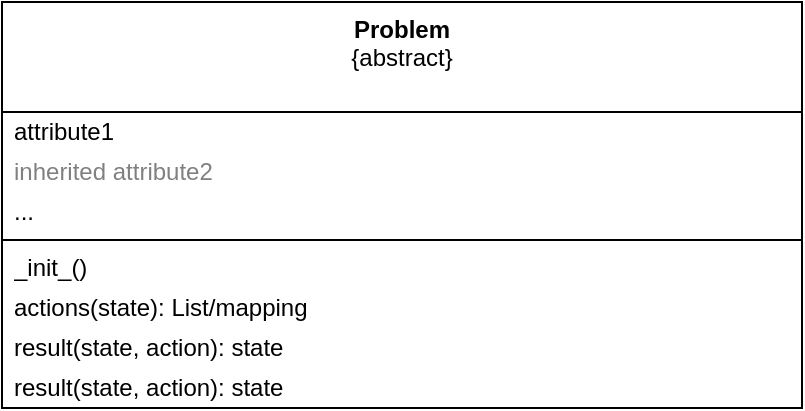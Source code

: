 <mxfile version="24.0.7" type="onedrive">
  <diagram name="Page-1" id="0dH9MBnlwDVZBH3vMBDf">
    <mxGraphModel grid="1" page="1" gridSize="10" guides="1" tooltips="1" connect="1" arrows="1" fold="1" pageScale="1" pageWidth="1654" pageHeight="1169" math="0" shadow="0">
      <root>
        <mxCell id="0" />
        <mxCell id="1" parent="0" />
        <mxCell id="KhKjOpdLINkK2g_ZgNnr-5" value="&lt;b&gt;Problem&lt;/b&gt;&lt;div&gt;{abstract}&lt;/div&gt;" style="swimlane;fontStyle=0;align=center;verticalAlign=top;childLayout=stackLayout;horizontal=1;startSize=55;horizontalStack=0;resizeParent=1;resizeParentMax=0;resizeLast=0;collapsible=0;marginBottom=0;html=1;whiteSpace=wrap;" vertex="1" parent="1">
          <mxGeometry x="280" y="210" width="400" height="203" as="geometry" />
        </mxCell>
        <mxCell id="KhKjOpdLINkK2g_ZgNnr-7" value="attribute1" style="text;html=1;strokeColor=none;fillColor=none;align=left;verticalAlign=middle;spacingLeft=4;spacingRight=4;overflow=hidden;rotatable=0;points=[[0,0.5],[1,0.5]];portConstraint=eastwest;whiteSpace=wrap;" vertex="1" parent="KhKjOpdLINkK2g_ZgNnr-5">
          <mxGeometry y="55" width="400" height="20" as="geometry" />
        </mxCell>
        <mxCell id="KhKjOpdLINkK2g_ZgNnr-8" value="inherited attribute2" style="text;html=1;strokeColor=none;fillColor=none;align=left;verticalAlign=middle;spacingLeft=4;spacingRight=4;overflow=hidden;rotatable=0;points=[[0,0.5],[1,0.5]];portConstraint=eastwest;fontColor=#808080;whiteSpace=wrap;" vertex="1" parent="KhKjOpdLINkK2g_ZgNnr-5">
          <mxGeometry y="75" width="400" height="20" as="geometry" />
        </mxCell>
        <mxCell id="KhKjOpdLINkK2g_ZgNnr-9" value="..." style="text;html=1;strokeColor=none;fillColor=none;align=left;verticalAlign=middle;spacingLeft=4;spacingRight=4;overflow=hidden;rotatable=0;points=[[0,0.5],[1,0.5]];portConstraint=eastwest;whiteSpace=wrap;" vertex="1" parent="KhKjOpdLINkK2g_ZgNnr-5">
          <mxGeometry y="95" width="400" height="20" as="geometry" />
        </mxCell>
        <mxCell id="KhKjOpdLINkK2g_ZgNnr-10" value="" style="line;strokeWidth=1;fillColor=none;align=left;verticalAlign=middle;spacingTop=-1;spacingLeft=3;spacingRight=3;rotatable=0;labelPosition=right;points=[];portConstraint=eastwest;" vertex="1" parent="KhKjOpdLINkK2g_ZgNnr-5">
          <mxGeometry y="115" width="400" height="8" as="geometry" />
        </mxCell>
        <mxCell id="KhKjOpdLINkK2g_ZgNnr-11" value="_init_()" style="text;html=1;strokeColor=none;fillColor=none;align=left;verticalAlign=middle;spacingLeft=4;spacingRight=4;overflow=hidden;rotatable=0;points=[[0,0.5],[1,0.5]];portConstraint=eastwest;whiteSpace=wrap;" vertex="1" parent="KhKjOpdLINkK2g_ZgNnr-5">
          <mxGeometry y="123" width="400" height="20" as="geometry" />
        </mxCell>
        <mxCell id="KhKjOpdLINkK2g_ZgNnr-12" value="actions(state): List/&lt;span style=&quot;background-color: initial;&quot;&gt;mapping&lt;/span&gt;&lt;div&gt;&lt;div&gt;&lt;br&gt;&lt;/div&gt;&lt;/div&gt;" style="text;html=1;strokeColor=none;fillColor=none;align=left;verticalAlign=middle;spacingLeft=4;spacingRight=4;overflow=hidden;rotatable=0;points=[[0,0.5],[1,0.5]];portConstraint=eastwest;whiteSpace=wrap;" vertex="1" parent="KhKjOpdLINkK2g_ZgNnr-5">
          <mxGeometry y="143" width="400" height="20" as="geometry" />
        </mxCell>
        <mxCell id="gpYTNN2_0NawyQKFM7cJ-1" value="result(state, action&lt;span style=&quot;background-color: initial;&quot;&gt;): state&lt;/span&gt;" style="text;html=1;strokeColor=none;fillColor=none;align=left;verticalAlign=middle;spacingLeft=4;spacingRight=4;overflow=hidden;rotatable=0;points=[[0,0.5],[1,0.5]];portConstraint=eastwest;whiteSpace=wrap;" vertex="1" parent="KhKjOpdLINkK2g_ZgNnr-5">
          <mxGeometry y="163" width="400" height="20" as="geometry" />
        </mxCell>
        <mxCell id="gpYTNN2_0NawyQKFM7cJ-2" value="result(state, action&lt;span style=&quot;background-color: initial;&quot;&gt;): state&lt;/span&gt;" style="text;html=1;strokeColor=none;fillColor=none;align=left;verticalAlign=middle;spacingLeft=4;spacingRight=4;overflow=hidden;rotatable=0;points=[[0,0.5],[1,0.5]];portConstraint=eastwest;whiteSpace=wrap;" vertex="1" parent="KhKjOpdLINkK2g_ZgNnr-5">
          <mxGeometry y="183" width="400" height="20" as="geometry" />
        </mxCell>
      </root>
    </mxGraphModel>
  </diagram>
</mxfile>
